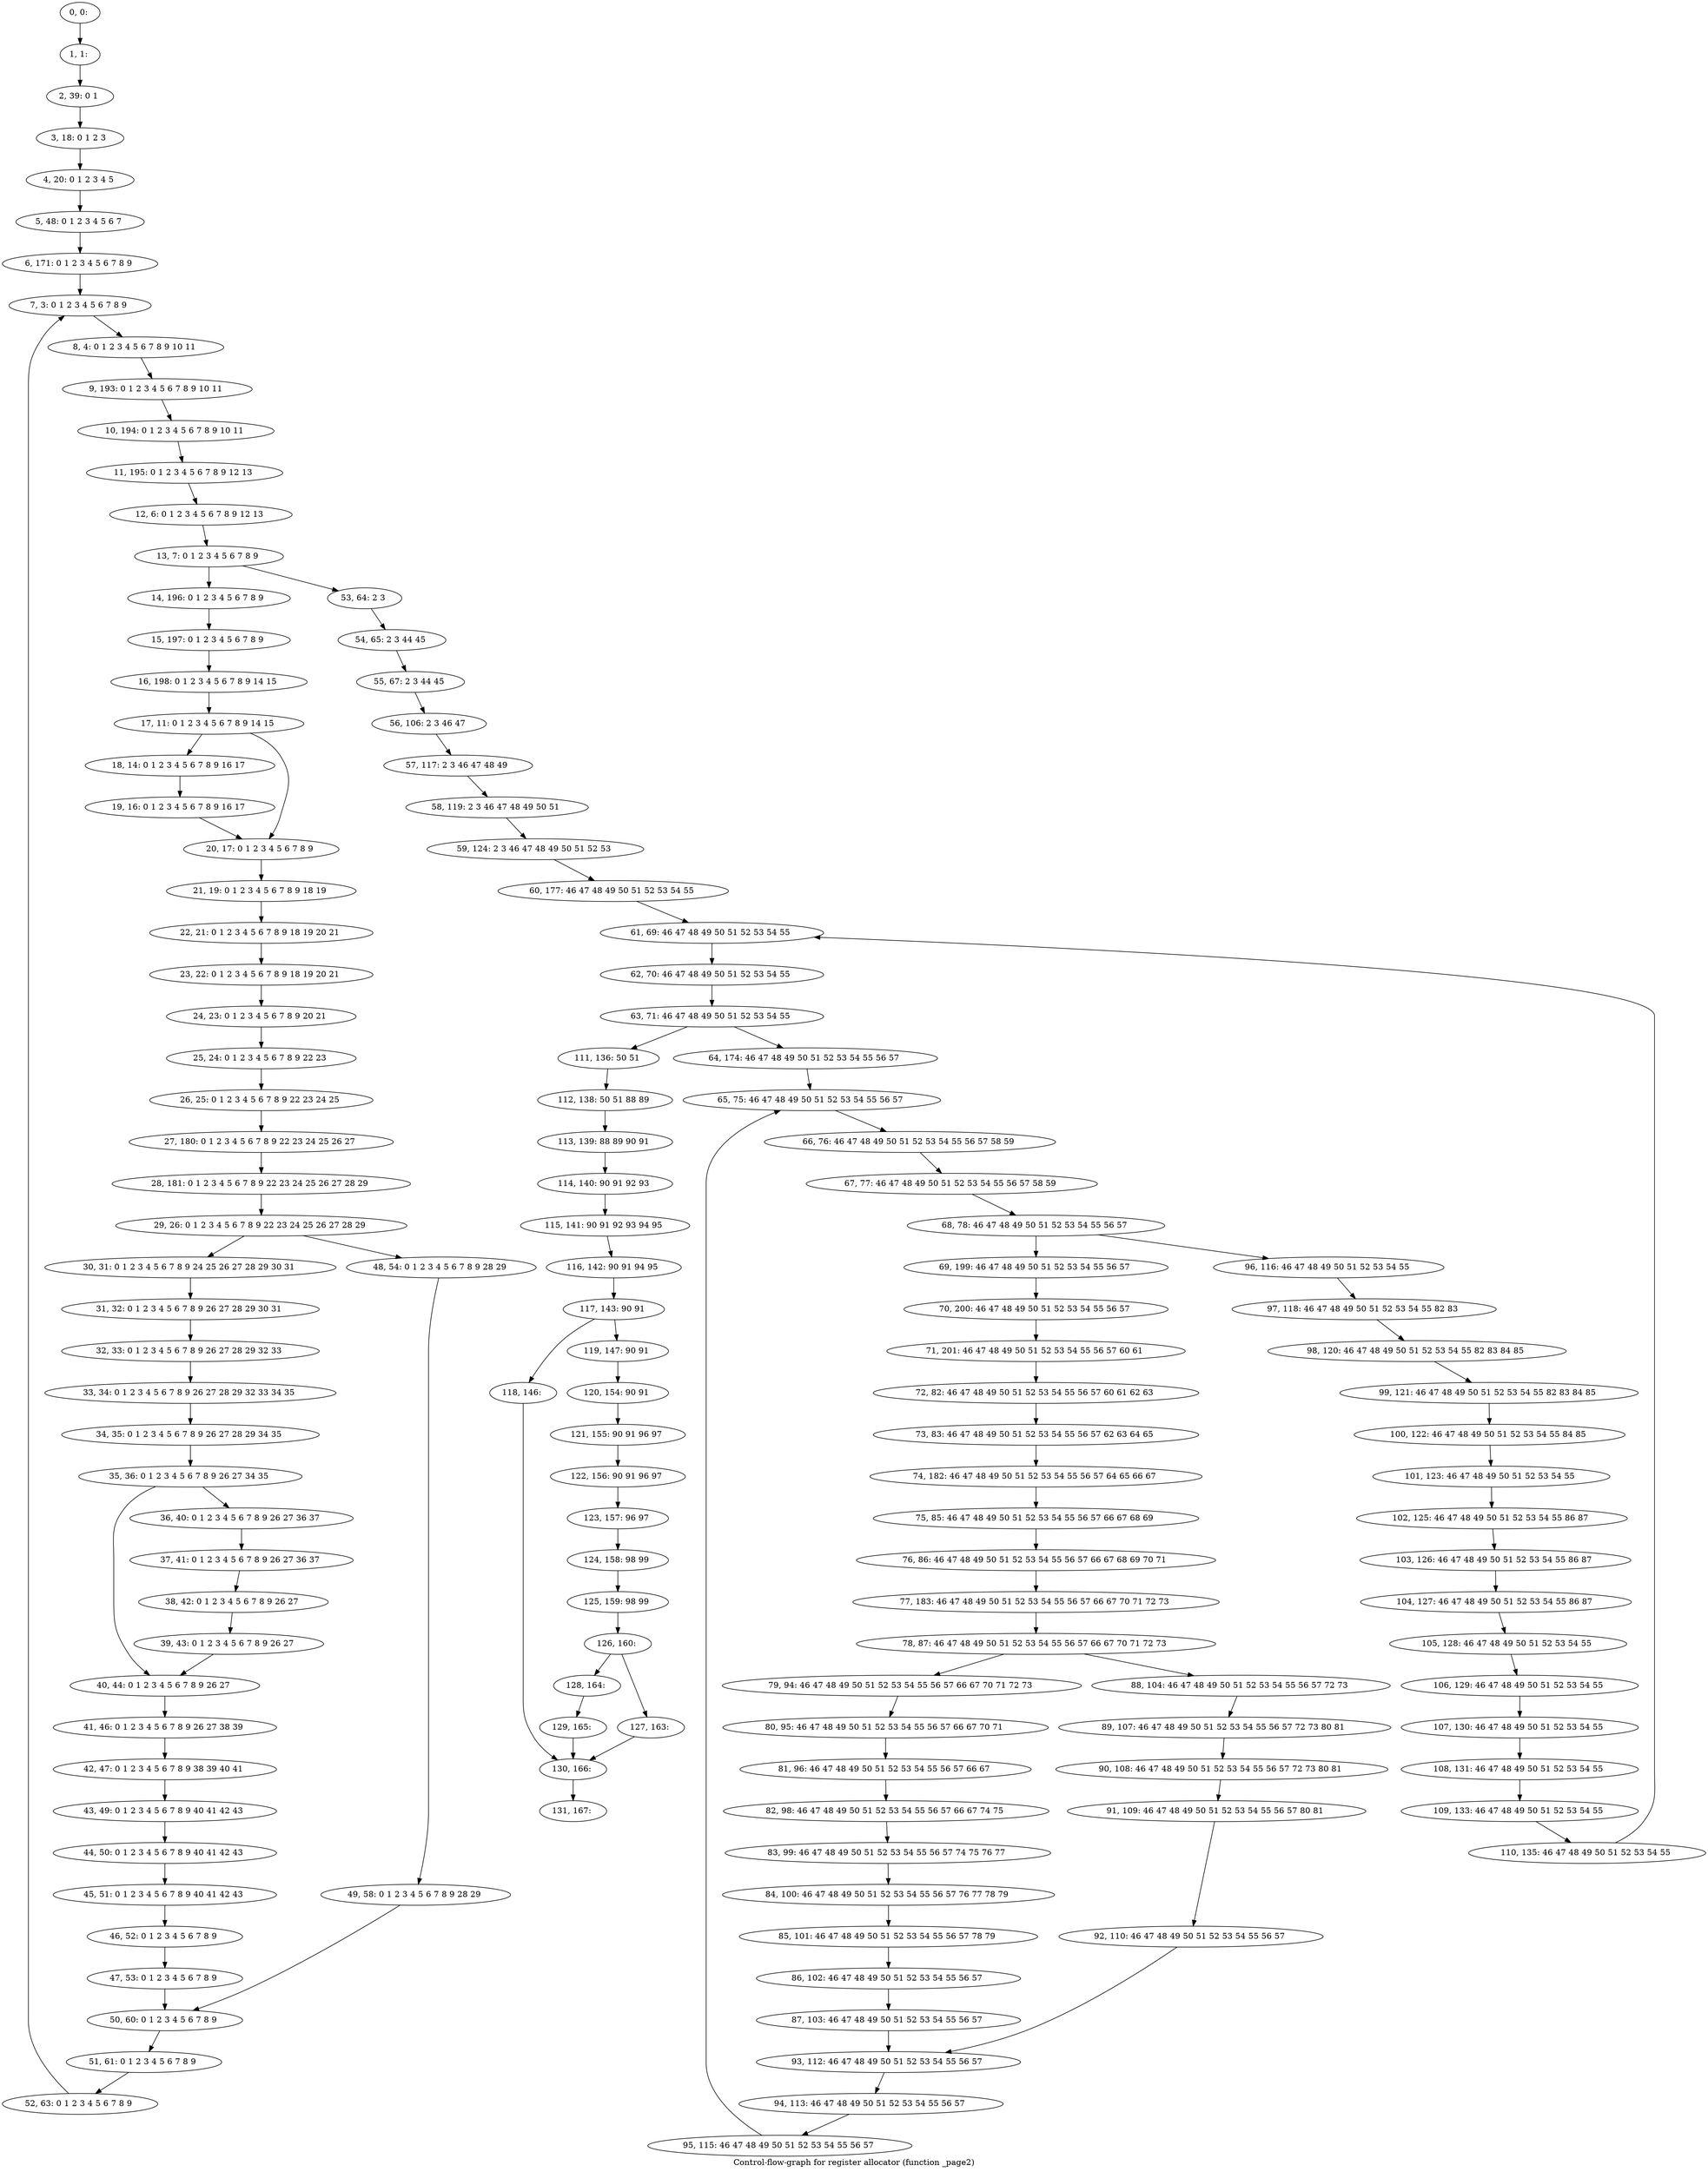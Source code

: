 digraph G {
graph [label="Control-flow-graph for register allocator (function _page2)"]
0[label="0, 0: "];
1[label="1, 1: "];
2[label="2, 39: 0 1 "];
3[label="3, 18: 0 1 2 3 "];
4[label="4, 20: 0 1 2 3 4 5 "];
5[label="5, 48: 0 1 2 3 4 5 6 7 "];
6[label="6, 171: 0 1 2 3 4 5 6 7 8 9 "];
7[label="7, 3: 0 1 2 3 4 5 6 7 8 9 "];
8[label="8, 4: 0 1 2 3 4 5 6 7 8 9 10 11 "];
9[label="9, 193: 0 1 2 3 4 5 6 7 8 9 10 11 "];
10[label="10, 194: 0 1 2 3 4 5 6 7 8 9 10 11 "];
11[label="11, 195: 0 1 2 3 4 5 6 7 8 9 12 13 "];
12[label="12, 6: 0 1 2 3 4 5 6 7 8 9 12 13 "];
13[label="13, 7: 0 1 2 3 4 5 6 7 8 9 "];
14[label="14, 196: 0 1 2 3 4 5 6 7 8 9 "];
15[label="15, 197: 0 1 2 3 4 5 6 7 8 9 "];
16[label="16, 198: 0 1 2 3 4 5 6 7 8 9 14 15 "];
17[label="17, 11: 0 1 2 3 4 5 6 7 8 9 14 15 "];
18[label="18, 14: 0 1 2 3 4 5 6 7 8 9 16 17 "];
19[label="19, 16: 0 1 2 3 4 5 6 7 8 9 16 17 "];
20[label="20, 17: 0 1 2 3 4 5 6 7 8 9 "];
21[label="21, 19: 0 1 2 3 4 5 6 7 8 9 18 19 "];
22[label="22, 21: 0 1 2 3 4 5 6 7 8 9 18 19 20 21 "];
23[label="23, 22: 0 1 2 3 4 5 6 7 8 9 18 19 20 21 "];
24[label="24, 23: 0 1 2 3 4 5 6 7 8 9 20 21 "];
25[label="25, 24: 0 1 2 3 4 5 6 7 8 9 22 23 "];
26[label="26, 25: 0 1 2 3 4 5 6 7 8 9 22 23 24 25 "];
27[label="27, 180: 0 1 2 3 4 5 6 7 8 9 22 23 24 25 26 27 "];
28[label="28, 181: 0 1 2 3 4 5 6 7 8 9 22 23 24 25 26 27 28 29 "];
29[label="29, 26: 0 1 2 3 4 5 6 7 8 9 22 23 24 25 26 27 28 29 "];
30[label="30, 31: 0 1 2 3 4 5 6 7 8 9 24 25 26 27 28 29 30 31 "];
31[label="31, 32: 0 1 2 3 4 5 6 7 8 9 26 27 28 29 30 31 "];
32[label="32, 33: 0 1 2 3 4 5 6 7 8 9 26 27 28 29 32 33 "];
33[label="33, 34: 0 1 2 3 4 5 6 7 8 9 26 27 28 29 32 33 34 35 "];
34[label="34, 35: 0 1 2 3 4 5 6 7 8 9 26 27 28 29 34 35 "];
35[label="35, 36: 0 1 2 3 4 5 6 7 8 9 26 27 34 35 "];
36[label="36, 40: 0 1 2 3 4 5 6 7 8 9 26 27 36 37 "];
37[label="37, 41: 0 1 2 3 4 5 6 7 8 9 26 27 36 37 "];
38[label="38, 42: 0 1 2 3 4 5 6 7 8 9 26 27 "];
39[label="39, 43: 0 1 2 3 4 5 6 7 8 9 26 27 "];
40[label="40, 44: 0 1 2 3 4 5 6 7 8 9 26 27 "];
41[label="41, 46: 0 1 2 3 4 5 6 7 8 9 26 27 38 39 "];
42[label="42, 47: 0 1 2 3 4 5 6 7 8 9 38 39 40 41 "];
43[label="43, 49: 0 1 2 3 4 5 6 7 8 9 40 41 42 43 "];
44[label="44, 50: 0 1 2 3 4 5 6 7 8 9 40 41 42 43 "];
45[label="45, 51: 0 1 2 3 4 5 6 7 8 9 40 41 42 43 "];
46[label="46, 52: 0 1 2 3 4 5 6 7 8 9 "];
47[label="47, 53: 0 1 2 3 4 5 6 7 8 9 "];
48[label="48, 54: 0 1 2 3 4 5 6 7 8 9 28 29 "];
49[label="49, 58: 0 1 2 3 4 5 6 7 8 9 28 29 "];
50[label="50, 60: 0 1 2 3 4 5 6 7 8 9 "];
51[label="51, 61: 0 1 2 3 4 5 6 7 8 9 "];
52[label="52, 63: 0 1 2 3 4 5 6 7 8 9 "];
53[label="53, 64: 2 3 "];
54[label="54, 65: 2 3 44 45 "];
55[label="55, 67: 2 3 44 45 "];
56[label="56, 106: 2 3 46 47 "];
57[label="57, 117: 2 3 46 47 48 49 "];
58[label="58, 119: 2 3 46 47 48 49 50 51 "];
59[label="59, 124: 2 3 46 47 48 49 50 51 52 53 "];
60[label="60, 177: 46 47 48 49 50 51 52 53 54 55 "];
61[label="61, 69: 46 47 48 49 50 51 52 53 54 55 "];
62[label="62, 70: 46 47 48 49 50 51 52 53 54 55 "];
63[label="63, 71: 46 47 48 49 50 51 52 53 54 55 "];
64[label="64, 174: 46 47 48 49 50 51 52 53 54 55 56 57 "];
65[label="65, 75: 46 47 48 49 50 51 52 53 54 55 56 57 "];
66[label="66, 76: 46 47 48 49 50 51 52 53 54 55 56 57 58 59 "];
67[label="67, 77: 46 47 48 49 50 51 52 53 54 55 56 57 58 59 "];
68[label="68, 78: 46 47 48 49 50 51 52 53 54 55 56 57 "];
69[label="69, 199: 46 47 48 49 50 51 52 53 54 55 56 57 "];
70[label="70, 200: 46 47 48 49 50 51 52 53 54 55 56 57 "];
71[label="71, 201: 46 47 48 49 50 51 52 53 54 55 56 57 60 61 "];
72[label="72, 82: 46 47 48 49 50 51 52 53 54 55 56 57 60 61 62 63 "];
73[label="73, 83: 46 47 48 49 50 51 52 53 54 55 56 57 62 63 64 65 "];
74[label="74, 182: 46 47 48 49 50 51 52 53 54 55 56 57 64 65 66 67 "];
75[label="75, 85: 46 47 48 49 50 51 52 53 54 55 56 57 66 67 68 69 "];
76[label="76, 86: 46 47 48 49 50 51 52 53 54 55 56 57 66 67 68 69 70 71 "];
77[label="77, 183: 46 47 48 49 50 51 52 53 54 55 56 57 66 67 70 71 72 73 "];
78[label="78, 87: 46 47 48 49 50 51 52 53 54 55 56 57 66 67 70 71 72 73 "];
79[label="79, 94: 46 47 48 49 50 51 52 53 54 55 56 57 66 67 70 71 72 73 "];
80[label="80, 95: 46 47 48 49 50 51 52 53 54 55 56 57 66 67 70 71 "];
81[label="81, 96: 46 47 48 49 50 51 52 53 54 55 56 57 66 67 "];
82[label="82, 98: 46 47 48 49 50 51 52 53 54 55 56 57 66 67 74 75 "];
83[label="83, 99: 46 47 48 49 50 51 52 53 54 55 56 57 74 75 76 77 "];
84[label="84, 100: 46 47 48 49 50 51 52 53 54 55 56 57 76 77 78 79 "];
85[label="85, 101: 46 47 48 49 50 51 52 53 54 55 56 57 78 79 "];
86[label="86, 102: 46 47 48 49 50 51 52 53 54 55 56 57 "];
87[label="87, 103: 46 47 48 49 50 51 52 53 54 55 56 57 "];
88[label="88, 104: 46 47 48 49 50 51 52 53 54 55 56 57 72 73 "];
89[label="89, 107: 46 47 48 49 50 51 52 53 54 55 56 57 72 73 80 81 "];
90[label="90, 108: 46 47 48 49 50 51 52 53 54 55 56 57 72 73 80 81 "];
91[label="91, 109: 46 47 48 49 50 51 52 53 54 55 56 57 80 81 "];
92[label="92, 110: 46 47 48 49 50 51 52 53 54 55 56 57 "];
93[label="93, 112: 46 47 48 49 50 51 52 53 54 55 56 57 "];
94[label="94, 113: 46 47 48 49 50 51 52 53 54 55 56 57 "];
95[label="95, 115: 46 47 48 49 50 51 52 53 54 55 56 57 "];
96[label="96, 116: 46 47 48 49 50 51 52 53 54 55 "];
97[label="97, 118: 46 47 48 49 50 51 52 53 54 55 82 83 "];
98[label="98, 120: 46 47 48 49 50 51 52 53 54 55 82 83 84 85 "];
99[label="99, 121: 46 47 48 49 50 51 52 53 54 55 82 83 84 85 "];
100[label="100, 122: 46 47 48 49 50 51 52 53 54 55 84 85 "];
101[label="101, 123: 46 47 48 49 50 51 52 53 54 55 "];
102[label="102, 125: 46 47 48 49 50 51 52 53 54 55 86 87 "];
103[label="103, 126: 46 47 48 49 50 51 52 53 54 55 86 87 "];
104[label="104, 127: 46 47 48 49 50 51 52 53 54 55 86 87 "];
105[label="105, 128: 46 47 48 49 50 51 52 53 54 55 "];
106[label="106, 129: 46 47 48 49 50 51 52 53 54 55 "];
107[label="107, 130: 46 47 48 49 50 51 52 53 54 55 "];
108[label="108, 131: 46 47 48 49 50 51 52 53 54 55 "];
109[label="109, 133: 46 47 48 49 50 51 52 53 54 55 "];
110[label="110, 135: 46 47 48 49 50 51 52 53 54 55 "];
111[label="111, 136: 50 51 "];
112[label="112, 138: 50 51 88 89 "];
113[label="113, 139: 88 89 90 91 "];
114[label="114, 140: 90 91 92 93 "];
115[label="115, 141: 90 91 92 93 94 95 "];
116[label="116, 142: 90 91 94 95 "];
117[label="117, 143: 90 91 "];
118[label="118, 146: "];
119[label="119, 147: 90 91 "];
120[label="120, 154: 90 91 "];
121[label="121, 155: 90 91 96 97 "];
122[label="122, 156: 90 91 96 97 "];
123[label="123, 157: 96 97 "];
124[label="124, 158: 98 99 "];
125[label="125, 159: 98 99 "];
126[label="126, 160: "];
127[label="127, 163: "];
128[label="128, 164: "];
129[label="129, 165: "];
130[label="130, 166: "];
131[label="131, 167: "];
0->1 ;
1->2 ;
2->3 ;
3->4 ;
4->5 ;
5->6 ;
6->7 ;
7->8 ;
8->9 ;
9->10 ;
10->11 ;
11->12 ;
12->13 ;
13->14 ;
13->53 ;
14->15 ;
15->16 ;
16->17 ;
17->18 ;
17->20 ;
18->19 ;
19->20 ;
20->21 ;
21->22 ;
22->23 ;
23->24 ;
24->25 ;
25->26 ;
26->27 ;
27->28 ;
28->29 ;
29->30 ;
29->48 ;
30->31 ;
31->32 ;
32->33 ;
33->34 ;
34->35 ;
35->36 ;
35->40 ;
36->37 ;
37->38 ;
38->39 ;
39->40 ;
40->41 ;
41->42 ;
42->43 ;
43->44 ;
44->45 ;
45->46 ;
46->47 ;
47->50 ;
48->49 ;
49->50 ;
50->51 ;
51->52 ;
52->7 ;
53->54 ;
54->55 ;
55->56 ;
56->57 ;
57->58 ;
58->59 ;
59->60 ;
60->61 ;
61->62 ;
62->63 ;
63->64 ;
63->111 ;
64->65 ;
65->66 ;
66->67 ;
67->68 ;
68->69 ;
68->96 ;
69->70 ;
70->71 ;
71->72 ;
72->73 ;
73->74 ;
74->75 ;
75->76 ;
76->77 ;
77->78 ;
78->79 ;
78->88 ;
79->80 ;
80->81 ;
81->82 ;
82->83 ;
83->84 ;
84->85 ;
85->86 ;
86->87 ;
87->93 ;
88->89 ;
89->90 ;
90->91 ;
91->92 ;
92->93 ;
93->94 ;
94->95 ;
95->65 ;
96->97 ;
97->98 ;
98->99 ;
99->100 ;
100->101 ;
101->102 ;
102->103 ;
103->104 ;
104->105 ;
105->106 ;
106->107 ;
107->108 ;
108->109 ;
109->110 ;
110->61 ;
111->112 ;
112->113 ;
113->114 ;
114->115 ;
115->116 ;
116->117 ;
117->118 ;
117->119 ;
118->130 ;
119->120 ;
120->121 ;
121->122 ;
122->123 ;
123->124 ;
124->125 ;
125->126 ;
126->127 ;
126->128 ;
127->130 ;
128->129 ;
129->130 ;
130->131 ;
}
